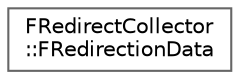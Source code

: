 digraph "Graphical Class Hierarchy"
{
 // INTERACTIVE_SVG=YES
 // LATEX_PDF_SIZE
  bgcolor="transparent";
  edge [fontname=Helvetica,fontsize=10,labelfontname=Helvetica,labelfontsize=10];
  node [fontname=Helvetica,fontsize=10,shape=box,height=0.2,width=0.4];
  rankdir="LR";
  Node0 [id="Node000000",label="FRedirectCollector\l::FRedirectionData",height=0.2,width=0.4,color="grey40", fillcolor="white", style="filled",URL="$db/d5e/structFRedirectCollector_1_1FRedirectionData.html",tooltip="Data about a redirector that has been reported to the RedirectCollector, both the input Source and Fi..."];
}
